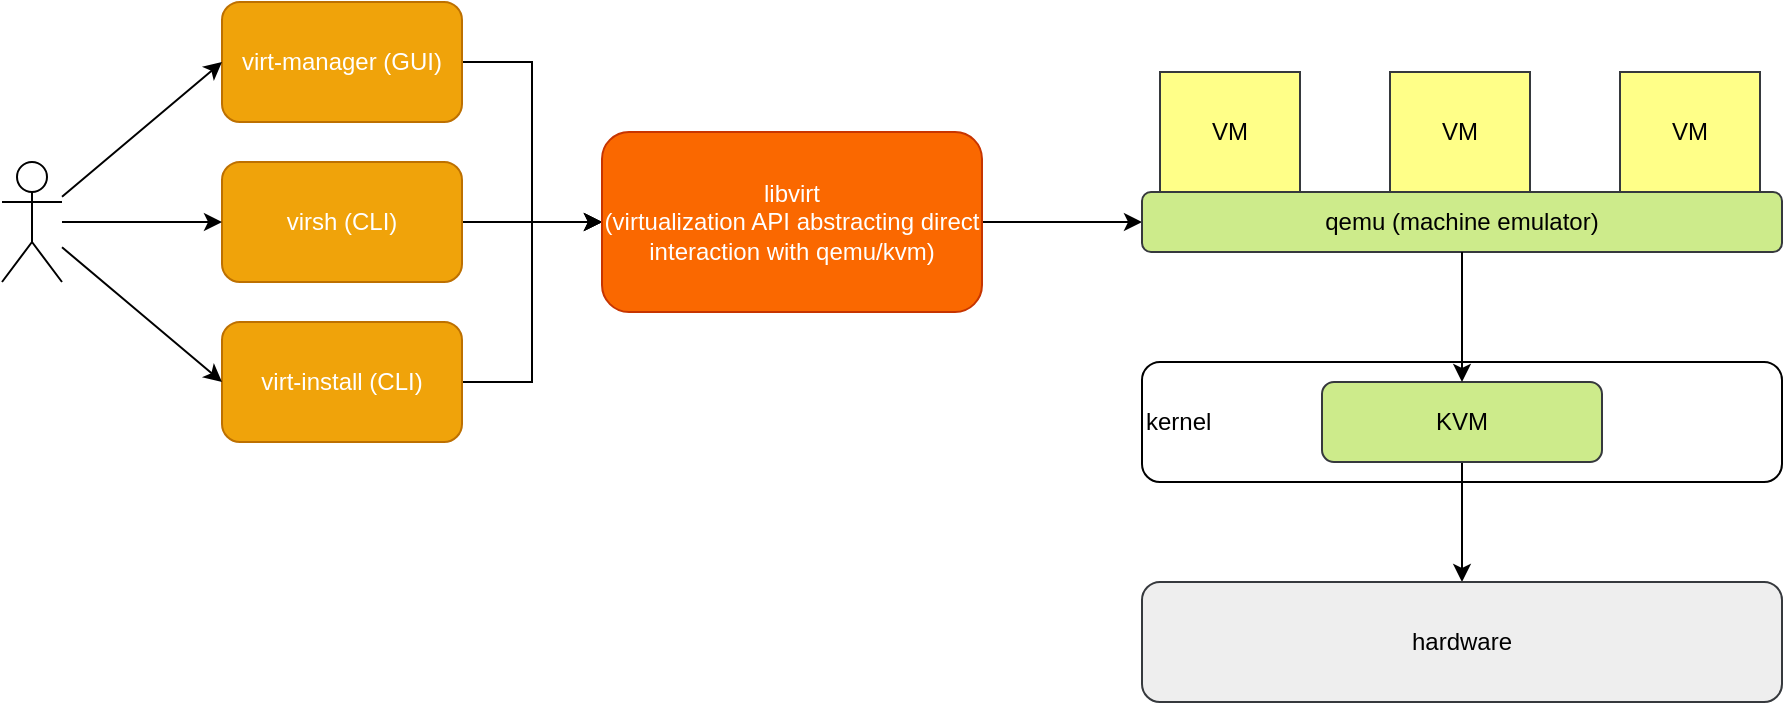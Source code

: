 <mxfile version="13.0.3" type="device"><diagram id="PG45kUT47o7qJ-vUXtkj" name="Page-1"><mxGraphModel dx="1017" dy="630" grid="1" gridSize="10" guides="1" tooltips="1" connect="1" arrows="1" fold="1" page="1" pageScale="1" pageWidth="850" pageHeight="1100" math="0" shadow="0"><root><mxCell id="0"/><mxCell id="1" parent="0"/><mxCell id="2" style="edgeStyle=orthogonalEdgeStyle;rounded=0;orthogonalLoop=1;jettySize=auto;html=1;entryX=0;entryY=0.5;entryDx=0;entryDy=0;" parent="1" source="nn4lzZtJC99Al7p1PvB6-2" target="nn4lzZtJC99Al7p1PvB6-5" edge="1"><mxGeometry relative="1" as="geometry"/></mxCell><mxCell id="nn4lzZtJC99Al7p1PvB6-2" value="virt-manager (GUI)" style="rounded=1;whiteSpace=wrap;html=1;fillColor=#f0a30a;strokeColor=#BD7000;fontColor=#ffffff;" parent="1" vertex="1"><mxGeometry x="180" y="330" width="120" height="60" as="geometry"/></mxCell><mxCell id="3" style="edgeStyle=orthogonalEdgeStyle;rounded=0;orthogonalLoop=1;jettySize=auto;html=1;entryX=0;entryY=0.5;entryDx=0;entryDy=0;" parent="1" source="nn4lzZtJC99Al7p1PvB6-3" target="nn4lzZtJC99Al7p1PvB6-5" edge="1"><mxGeometry relative="1" as="geometry"/></mxCell><mxCell id="nn4lzZtJC99Al7p1PvB6-3" value="virsh (CLI)" style="rounded=1;whiteSpace=wrap;html=1;fillColor=#f0a30a;strokeColor=#BD7000;fontColor=#ffffff;" parent="1" vertex="1"><mxGeometry x="180" y="410" width="120" height="60" as="geometry"/></mxCell><mxCell id="4" style="edgeStyle=orthogonalEdgeStyle;rounded=0;orthogonalLoop=1;jettySize=auto;html=1;entryX=0;entryY=0.5;entryDx=0;entryDy=0;" parent="1" source="nn4lzZtJC99Al7p1PvB6-4" target="nn4lzZtJC99Al7p1PvB6-5" edge="1"><mxGeometry relative="1" as="geometry"/></mxCell><mxCell id="nn4lzZtJC99Al7p1PvB6-4" value="virt-install (CLI)" style="rounded=1;whiteSpace=wrap;html=1;fillColor=#f0a30a;strokeColor=#BD7000;fontColor=#ffffff;" parent="1" vertex="1"><mxGeometry x="180" y="490" width="120" height="60" as="geometry"/></mxCell><mxCell id="5" style="edgeStyle=orthogonalEdgeStyle;rounded=0;orthogonalLoop=1;jettySize=auto;html=1;" parent="1" source="nn4lzZtJC99Al7p1PvB6-5" target="nn4lzZtJC99Al7p1PvB6-11" edge="1"><mxGeometry relative="1" as="geometry"/></mxCell><mxCell id="nn4lzZtJC99Al7p1PvB6-5" value="libvirt&lt;br&gt;(virtualization API abstracting direct interaction with qemu/kvm)" style="rounded=1;whiteSpace=wrap;html=1;fillColor=#fa6800;strokeColor=#C73500;fontColor=#ffffff;" parent="1" vertex="1"><mxGeometry x="370" y="395" width="190" height="90" as="geometry"/></mxCell><mxCell id="nn4lzZtJC99Al7p1PvB6-11" value="qemu (machine emulator)" style="rounded=1;whiteSpace=wrap;html=1;fillColor=#cdeb8b;strokeColor=#36393d;" parent="1" vertex="1"><mxGeometry x="640" y="425" width="320" height="30" as="geometry"/></mxCell><mxCell id="nn4lzZtJC99Al7p1PvB6-13" value="VM" style="rounded=0;whiteSpace=wrap;html=1;fillColor=#ffff88;strokeColor=#36393d;" parent="1" vertex="1"><mxGeometry x="649" y="365" width="70" height="60" as="geometry"/></mxCell><mxCell id="nn4lzZtJC99Al7p1PvB6-14" value="VM" style="rounded=0;whiteSpace=wrap;html=1;fillColor=#ffff88;strokeColor=#36393d;" parent="1" vertex="1"><mxGeometry x="764" y="365" width="70" height="60" as="geometry"/></mxCell><mxCell id="nn4lzZtJC99Al7p1PvB6-15" value="VM" style="rounded=0;whiteSpace=wrap;html=1;fillColor=#ffff88;strokeColor=#36393d;" parent="1" vertex="1"><mxGeometry x="879" y="365" width="70" height="60" as="geometry"/></mxCell><mxCell id="nn4lzZtJC99Al7p1PvB6-16" value="kernel" style="rounded=1;whiteSpace=wrap;html=1;align=left;" parent="1" vertex="1"><mxGeometry x="640" y="510" width="320" height="60" as="geometry"/></mxCell><mxCell id="nn4lzZtJC99Al7p1PvB6-33" style="rounded=0;orthogonalLoop=1;jettySize=auto;html=1;" parent="1" source="nn4lzZtJC99Al7p1PvB6-17" target="nn4lzZtJC99Al7p1PvB6-18" edge="1"><mxGeometry relative="1" as="geometry"/></mxCell><mxCell id="nn4lzZtJC99Al7p1PvB6-17" value="KVM" style="rounded=1;whiteSpace=wrap;html=1;align=center;fillColor=#cdeb8b;strokeColor=#36393d;" parent="1" vertex="1"><mxGeometry x="730" y="520" width="140" height="40" as="geometry"/></mxCell><mxCell id="nn4lzZtJC99Al7p1PvB6-18" value="hardware" style="rounded=1;whiteSpace=wrap;html=1;align=center;fillColor=#eeeeee;strokeColor=#36393d;" parent="1" vertex="1"><mxGeometry x="640" y="620" width="320" height="60" as="geometry"/></mxCell><mxCell id="7" style="edgeStyle=none;rounded=0;orthogonalLoop=1;jettySize=auto;html=1;entryX=0;entryY=0.5;entryDx=0;entryDy=0;" parent="1" source="nn4lzZtJC99Al7p1PvB6-25" target="nn4lzZtJC99Al7p1PvB6-2" edge="1"><mxGeometry relative="1" as="geometry"/></mxCell><mxCell id="8" style="edgeStyle=none;rounded=0;orthogonalLoop=1;jettySize=auto;html=1;entryX=0;entryY=0.5;entryDx=0;entryDy=0;" parent="1" source="nn4lzZtJC99Al7p1PvB6-25" target="nn4lzZtJC99Al7p1PvB6-3" edge="1"><mxGeometry relative="1" as="geometry"/></mxCell><mxCell id="9" style="edgeStyle=none;rounded=0;orthogonalLoop=1;jettySize=auto;html=1;entryX=0;entryY=0.5;entryDx=0;entryDy=0;" parent="1" source="nn4lzZtJC99Al7p1PvB6-25" target="nn4lzZtJC99Al7p1PvB6-4" edge="1"><mxGeometry relative="1" as="geometry"/></mxCell><mxCell id="nn4lzZtJC99Al7p1PvB6-25" value="" style="shape=umlActor;verticalLabelPosition=bottom;labelBackgroundColor=#ffffff;verticalAlign=top;html=1;outlineConnect=0;align=left;" parent="1" vertex="1"><mxGeometry x="70" y="410" width="30" height="60" as="geometry"/></mxCell><mxCell id="6" style="edgeStyle=none;rounded=0;orthogonalLoop=1;jettySize=auto;html=1;" parent="1" source="nn4lzZtJC99Al7p1PvB6-11" target="nn4lzZtJC99Al7p1PvB6-17" edge="1"><mxGeometry relative="1" as="geometry"/></mxCell></root></mxGraphModel></diagram></mxfile>
